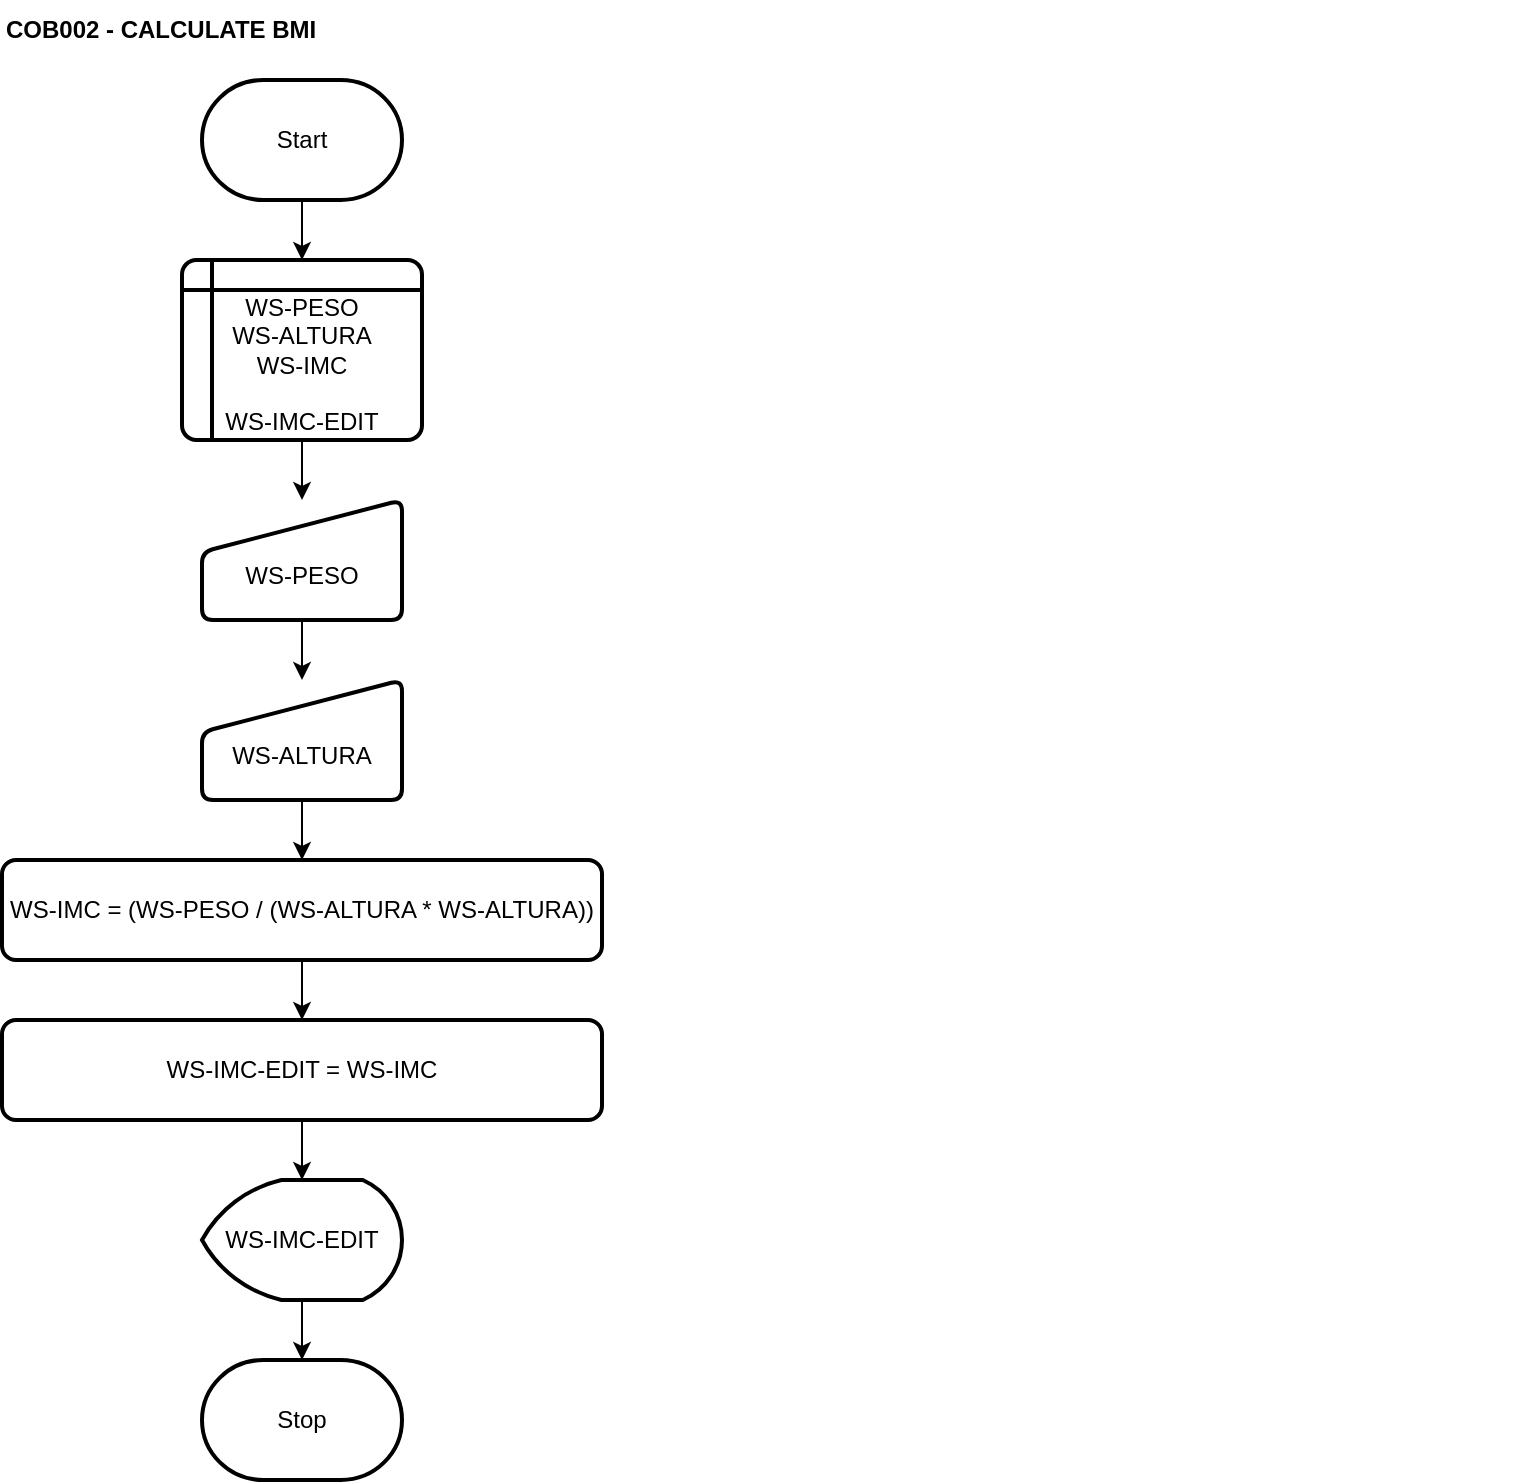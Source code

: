 <mxfile version="26.2.15">
  <diagram name="Página-1" id="tbhhrolYnf2YLyF_AGn1">
    <mxGraphModel dx="951" dy="583" grid="1" gridSize="10" guides="1" tooltips="1" connect="1" arrows="1" fold="1" page="1" pageScale="1" pageWidth="827" pageHeight="1169" math="0" shadow="0">
      <root>
        <mxCell id="0" />
        <mxCell id="1" parent="0" />
        <mxCell id="gUQwB867zqCJYkILIy9S-1" value="COB002 -&amp;nbsp;CALCULATE BMI" style="text;html=1;align=left;verticalAlign=middle;whiteSpace=wrap;rounded=0;fontStyle=1" parent="1" vertex="1">
          <mxGeometry x="40" y="40" width="760" height="30" as="geometry" />
        </mxCell>
        <mxCell id="hJ2BFbXUZGXYHwbM8L2G-37" style="edgeStyle=orthogonalEdgeStyle;rounded=0;orthogonalLoop=1;jettySize=auto;html=1;exitX=0.5;exitY=1;exitDx=0;exitDy=0;exitPerimeter=0;entryX=0.5;entryY=0;entryDx=0;entryDy=0;" edge="1" parent="1" source="gUQwB867zqCJYkILIy9S-3" target="hJ2BFbXUZGXYHwbM8L2G-29">
          <mxGeometry relative="1" as="geometry" />
        </mxCell>
        <mxCell id="gUQwB867zqCJYkILIy9S-3" value="Start" style="strokeWidth=2;html=1;shape=mxgraph.flowchart.terminator;whiteSpace=wrap;" parent="1" vertex="1">
          <mxGeometry x="140" y="80" width="100" height="60" as="geometry" />
        </mxCell>
        <mxCell id="0eGiHp5goSOmYRr4eiXb-60" value="Stop" style="strokeWidth=2;html=1;shape=mxgraph.flowchart.terminator;whiteSpace=wrap;" parent="1" vertex="1">
          <mxGeometry x="140.0" y="720" width="100" height="60" as="geometry" />
        </mxCell>
        <mxCell id="hJ2BFbXUZGXYHwbM8L2G-38" style="edgeStyle=orthogonalEdgeStyle;rounded=0;orthogonalLoop=1;jettySize=auto;html=1;exitX=0.5;exitY=1;exitDx=0;exitDy=0;entryX=0.5;entryY=0;entryDx=0;entryDy=0;" edge="1" parent="1" source="hJ2BFbXUZGXYHwbM8L2G-29" target="hJ2BFbXUZGXYHwbM8L2G-30">
          <mxGeometry relative="1" as="geometry" />
        </mxCell>
        <mxCell id="hJ2BFbXUZGXYHwbM8L2G-29" value="&lt;div&gt;&lt;br&gt;&lt;/div&gt;&lt;div&gt;&lt;div&gt;WS-PESO&lt;/div&gt;&lt;div&gt;WS-ALTURA&lt;/div&gt;&lt;div&gt;WS-IMC&lt;/div&gt;&lt;div&gt;&lt;br&gt;&lt;/div&gt;&lt;div&gt;WS-IMC-EDIT&lt;/div&gt;&lt;/div&gt;" style="shape=internalStorage;whiteSpace=wrap;html=1;dx=15;dy=15;rounded=1;arcSize=8;strokeWidth=2;" vertex="1" parent="1">
          <mxGeometry x="130" y="170" width="120" height="90" as="geometry" />
        </mxCell>
        <mxCell id="hJ2BFbXUZGXYHwbM8L2G-39" style="edgeStyle=orthogonalEdgeStyle;rounded=0;orthogonalLoop=1;jettySize=auto;html=1;exitX=0.5;exitY=1;exitDx=0;exitDy=0;entryX=0.5;entryY=0;entryDx=0;entryDy=0;" edge="1" parent="1" source="hJ2BFbXUZGXYHwbM8L2G-30" target="hJ2BFbXUZGXYHwbM8L2G-31">
          <mxGeometry relative="1" as="geometry" />
        </mxCell>
        <mxCell id="hJ2BFbXUZGXYHwbM8L2G-30" value="&lt;div&gt;&lt;br&gt;&lt;/div&gt;WS-PESO" style="html=1;strokeWidth=2;shape=manualInput;whiteSpace=wrap;rounded=1;size=26;arcSize=11;" vertex="1" parent="1">
          <mxGeometry x="140" y="290" width="100" height="60" as="geometry" />
        </mxCell>
        <mxCell id="hJ2BFbXUZGXYHwbM8L2G-40" style="edgeStyle=orthogonalEdgeStyle;rounded=0;orthogonalLoop=1;jettySize=auto;html=1;exitX=0.5;exitY=1;exitDx=0;exitDy=0;entryX=0.5;entryY=0;entryDx=0;entryDy=0;" edge="1" parent="1" source="hJ2BFbXUZGXYHwbM8L2G-31" target="hJ2BFbXUZGXYHwbM8L2G-33">
          <mxGeometry relative="1" as="geometry" />
        </mxCell>
        <mxCell id="hJ2BFbXUZGXYHwbM8L2G-31" value="&lt;div&gt;&lt;br&gt;&lt;/div&gt;&lt;div&gt;WS-ALTURA&lt;/div&gt;" style="html=1;strokeWidth=2;shape=manualInput;whiteSpace=wrap;rounded=1;size=26;arcSize=11;" vertex="1" parent="1">
          <mxGeometry x="140" y="380" width="100" height="60" as="geometry" />
        </mxCell>
        <mxCell id="hJ2BFbXUZGXYHwbM8L2G-41" style="edgeStyle=orthogonalEdgeStyle;rounded=0;orthogonalLoop=1;jettySize=auto;html=1;exitX=0.5;exitY=1;exitDx=0;exitDy=0;entryX=0.5;entryY=0;entryDx=0;entryDy=0;" edge="1" parent="1" source="hJ2BFbXUZGXYHwbM8L2G-33" target="hJ2BFbXUZGXYHwbM8L2G-36">
          <mxGeometry relative="1" as="geometry" />
        </mxCell>
        <mxCell id="hJ2BFbXUZGXYHwbM8L2G-33" value="WS-IMC = (WS-PESO / (WS-ALTURA * WS-ALTURA))" style="rounded=1;whiteSpace=wrap;html=1;absoluteArcSize=1;arcSize=14;strokeWidth=2;" vertex="1" parent="1">
          <mxGeometry x="40" y="470" width="300" height="50" as="geometry" />
        </mxCell>
        <mxCell id="hJ2BFbXUZGXYHwbM8L2G-35" value="WS-IMC-EDIT" style="strokeWidth=2;html=1;shape=mxgraph.flowchart.display;whiteSpace=wrap;" vertex="1" parent="1">
          <mxGeometry x="140" y="630" width="100" height="60" as="geometry" />
        </mxCell>
        <mxCell id="hJ2BFbXUZGXYHwbM8L2G-36" value="WS-IMC-EDIT =&amp;nbsp;WS-IMC" style="rounded=1;whiteSpace=wrap;html=1;absoluteArcSize=1;arcSize=14;strokeWidth=2;" vertex="1" parent="1">
          <mxGeometry x="40" y="550" width="300" height="50" as="geometry" />
        </mxCell>
        <mxCell id="hJ2BFbXUZGXYHwbM8L2G-44" style="edgeStyle=orthogonalEdgeStyle;rounded=0;orthogonalLoop=1;jettySize=auto;html=1;exitX=0.5;exitY=1;exitDx=0;exitDy=0;entryX=0.5;entryY=0;entryDx=0;entryDy=0;entryPerimeter=0;" edge="1" parent="1" source="hJ2BFbXUZGXYHwbM8L2G-36" target="hJ2BFbXUZGXYHwbM8L2G-35">
          <mxGeometry relative="1" as="geometry" />
        </mxCell>
        <mxCell id="hJ2BFbXUZGXYHwbM8L2G-45" style="edgeStyle=orthogonalEdgeStyle;rounded=0;orthogonalLoop=1;jettySize=auto;html=1;exitX=0.5;exitY=1;exitDx=0;exitDy=0;exitPerimeter=0;entryX=0.5;entryY=0;entryDx=0;entryDy=0;entryPerimeter=0;" edge="1" parent="1" source="hJ2BFbXUZGXYHwbM8L2G-35" target="0eGiHp5goSOmYRr4eiXb-60">
          <mxGeometry relative="1" as="geometry" />
        </mxCell>
      </root>
    </mxGraphModel>
  </diagram>
</mxfile>
